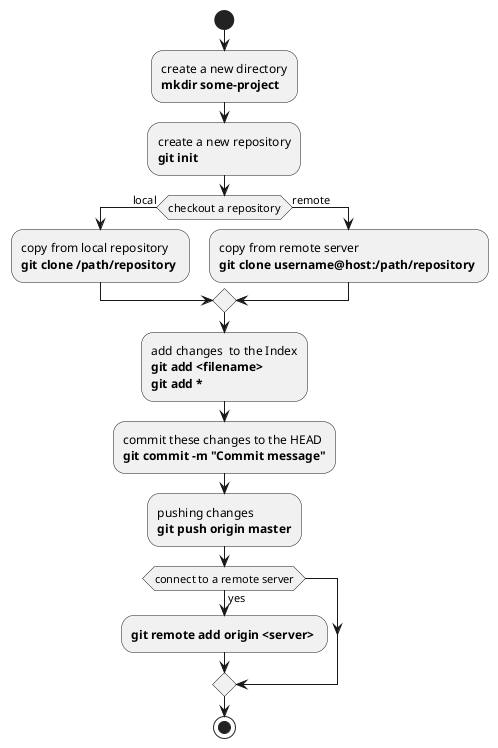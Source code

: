 @startuml
start
:create a new directory
**mkdir some-project**;
:create a new repository
**git init**;
if (checkout a repository) then (local)
    :copy from local repository
    **git clone /path/repository** ;
else (remote)
    :copy from remote server
    **git clone username@host:/path/repository** ;
endif
:add changes  to the Index
**git add <filename> **
**git add * **;
:commit these changes to the HEAD
**git commit -m "Commit message"**;
:pushing changes
**git push origin master**;
if (connect to a remote server) then (yes) 
    :**git remote add origin <server> **;
endif

stop
@enduml